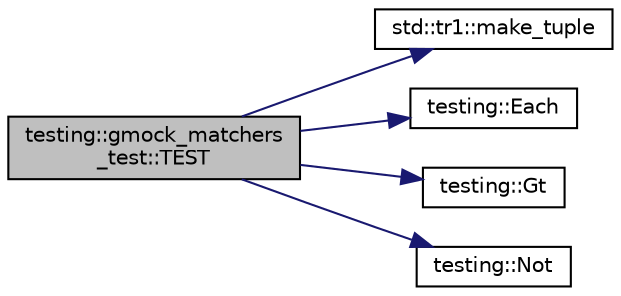 digraph "testing::gmock_matchers_test::TEST"
{
  edge [fontname="Helvetica",fontsize="10",labelfontname="Helvetica",labelfontsize="10"];
  node [fontname="Helvetica",fontsize="10",shape=record];
  rankdir="LR";
  Node1871 [label="testing::gmock_matchers\l_test::TEST",height=0.2,width=0.4,color="black", fillcolor="grey75", style="filled", fontcolor="black"];
  Node1871 -> Node1872 [color="midnightblue",fontsize="10",style="solid",fontname="Helvetica"];
  Node1872 [label="std::tr1::make_tuple",height=0.2,width=0.4,color="black", fillcolor="white", style="filled",URL="$d2/db7/namespacestd_1_1tr1.html#af7e12a0f5b5791b5b7c49a5a17b85359"];
  Node1871 -> Node1873 [color="midnightblue",fontsize="10",style="solid",fontname="Helvetica"];
  Node1873 [label="testing::Each",height=0.2,width=0.4,color="black", fillcolor="white", style="filled",URL="$d0/d75/namespacetesting.html#a42743c985b1e02dc373ab7517ca1e740"];
  Node1871 -> Node1874 [color="midnightblue",fontsize="10",style="solid",fontname="Helvetica"];
  Node1874 [label="testing::Gt",height=0.2,width=0.4,color="black", fillcolor="white", style="filled",URL="$d0/d75/namespacetesting.html#a493fc1bafd7b3945ba06ace80e74b0d5"];
  Node1871 -> Node1875 [color="midnightblue",fontsize="10",style="solid",fontname="Helvetica"];
  Node1875 [label="testing::Not",height=0.2,width=0.4,color="black", fillcolor="white", style="filled",URL="$d0/d75/namespacetesting.html#a3d7d0dda7e51b13fe2f5aa28e23ed6b6"];
}
